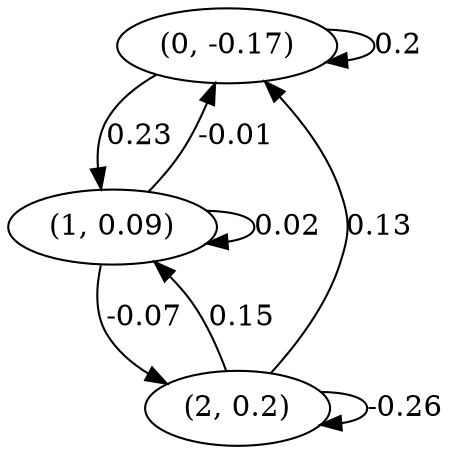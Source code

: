 digraph {
    0 [ label = "(0, -0.17)" ]
    1 [ label = "(1, 0.09)" ]
    2 [ label = "(2, 0.2)" ]
    0 -> 0 [ label = "0.2" ]
    1 -> 1 [ label = "0.02" ]
    2 -> 2 [ label = "-0.26" ]
    1 -> 0 [ label = "-0.01" ]
    2 -> 0 [ label = "0.13" ]
    0 -> 1 [ label = "0.23" ]
    2 -> 1 [ label = "0.15" ]
    1 -> 2 [ label = "-0.07" ]
}

